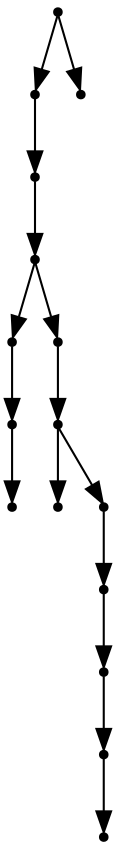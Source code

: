 digraph {
  15 [shape=point];
  13 [shape=point];
  12 [shape=point];
  11 [shape=point];
  2 [shape=point];
  1 [shape=point];
  0 [shape=point];
  10 [shape=point];
  9 [shape=point];
  3 [shape=point];
  8 [shape=point];
  7 [shape=point];
  6 [shape=point];
  5 [shape=point];
  4 [shape=point];
  14 [shape=point];
15 -> 13;
13 -> 12;
12 -> 11;
11 -> 2;
2 -> 1;
1 -> 0;
11 -> 10;
10 -> 9;
9 -> 3;
9 -> 8;
8 -> 7;
7 -> 6;
6 -> 5;
5 -> 4;
15 -> 14;
}
